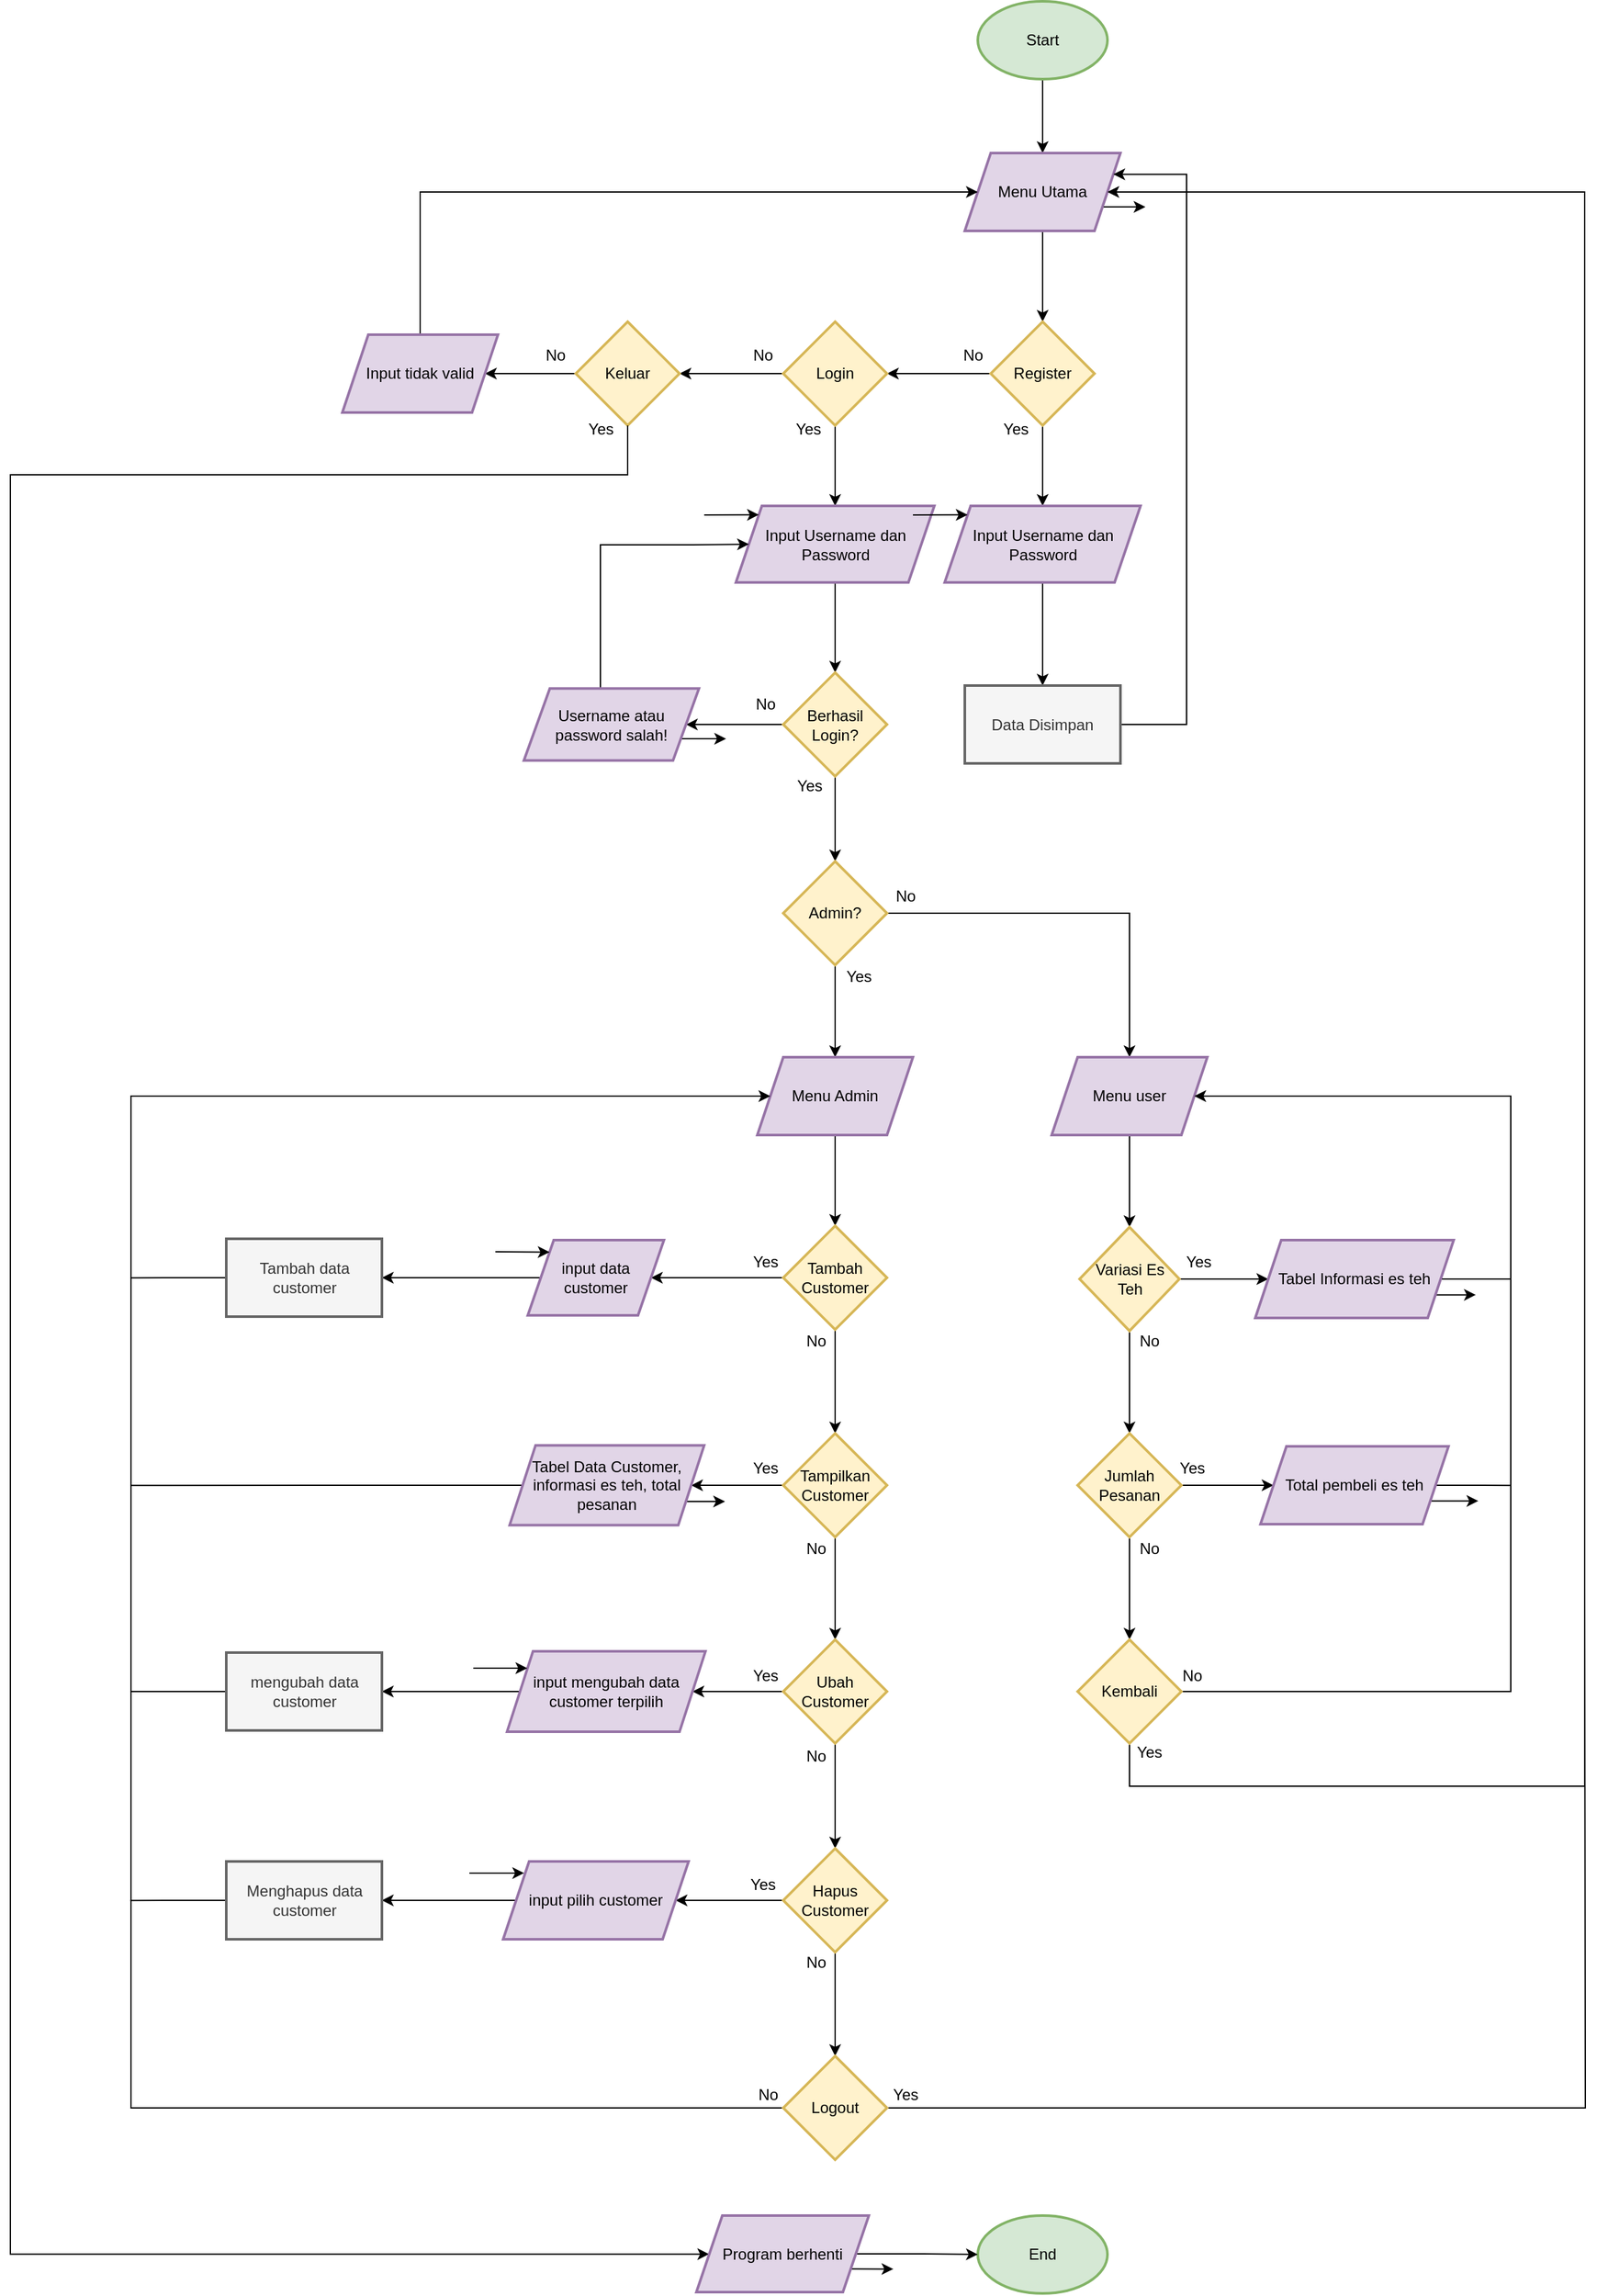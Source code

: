 <mxfile version="24.7.17">
  <diagram name="Page-1" id="psaYRLWhJM1OXI5JUv1E">
    <mxGraphModel dx="3156" dy="3138" grid="0" gridSize="10" guides="1" tooltips="1" connect="1" arrows="1" fold="1" page="0" pageScale="1" pageWidth="1100" pageHeight="850" math="0" shadow="0">
      <root>
        <mxCell id="0" />
        <mxCell id="1" parent="0" />
        <mxCell id="mkvjJBD6ZaT9gyc5c3pc-6" value="" style="edgeStyle=orthogonalEdgeStyle;rounded=0;orthogonalLoop=1;jettySize=auto;html=1;" parent="1" source="mkvjJBD6ZaT9gyc5c3pc-4" target="mkvjJBD6ZaT9gyc5c3pc-5" edge="1">
          <mxGeometry relative="1" as="geometry" />
        </mxCell>
        <mxCell id="mkvjJBD6ZaT9gyc5c3pc-4" value="Start" style="strokeWidth=2;html=1;shape=mxgraph.flowchart.start_1;whiteSpace=wrap;fillColor=#d5e8d4;strokeColor=#82b366;" parent="1" vertex="1">
          <mxGeometry x="-330" y="-1868" width="100" height="60" as="geometry" />
        </mxCell>
        <mxCell id="mkvjJBD6ZaT9gyc5c3pc-8" value="" style="edgeStyle=orthogonalEdgeStyle;rounded=0;orthogonalLoop=1;jettySize=auto;html=1;" parent="1" source="mkvjJBD6ZaT9gyc5c3pc-5" target="mkvjJBD6ZaT9gyc5c3pc-7" edge="1">
          <mxGeometry relative="1" as="geometry" />
        </mxCell>
        <mxCell id="mkvjJBD6ZaT9gyc5c3pc-106" style="edgeStyle=orthogonalEdgeStyle;rounded=0;orthogonalLoop=1;jettySize=auto;html=1;exitX=1;exitY=0.75;exitDx=0;exitDy=0;" parent="1" source="mkvjJBD6ZaT9gyc5c3pc-5" edge="1">
          <mxGeometry relative="1" as="geometry">
            <mxPoint x="-200.652" y="-1709.348" as="targetPoint" />
          </mxGeometry>
        </mxCell>
        <mxCell id="mkvjJBD6ZaT9gyc5c3pc-5" value="Menu Utama" style="shape=parallelogram;perimeter=parallelogramPerimeter;whiteSpace=wrap;html=1;fixedSize=1;strokeWidth=2;fillColor=#e1d5e7;strokeColor=#9673a6;" parent="1" vertex="1">
          <mxGeometry x="-340" y="-1751" width="120" height="60" as="geometry" />
        </mxCell>
        <mxCell id="mkvjJBD6ZaT9gyc5c3pc-10" value="" style="edgeStyle=orthogonalEdgeStyle;rounded=0;orthogonalLoop=1;jettySize=auto;html=1;" parent="1" source="mkvjJBD6ZaT9gyc5c3pc-7" target="mkvjJBD6ZaT9gyc5c3pc-9" edge="1">
          <mxGeometry relative="1" as="geometry" />
        </mxCell>
        <mxCell id="mkvjJBD6ZaT9gyc5c3pc-14" value="" style="edgeStyle=orthogonalEdgeStyle;rounded=0;orthogonalLoop=1;jettySize=auto;html=1;" parent="1" source="mkvjJBD6ZaT9gyc5c3pc-7" target="mkvjJBD6ZaT9gyc5c3pc-13" edge="1">
          <mxGeometry relative="1" as="geometry" />
        </mxCell>
        <mxCell id="mkvjJBD6ZaT9gyc5c3pc-7" value="Register" style="rhombus;whiteSpace=wrap;html=1;strokeWidth=2;fillColor=#fff2cc;strokeColor=#d6b656;" parent="1" vertex="1">
          <mxGeometry x="-320" y="-1621" width="80" height="80" as="geometry" />
        </mxCell>
        <mxCell id="mkvjJBD6ZaT9gyc5c3pc-12" value="" style="edgeStyle=orthogonalEdgeStyle;rounded=0;orthogonalLoop=1;jettySize=auto;html=1;" parent="1" source="mkvjJBD6ZaT9gyc5c3pc-9" target="mkvjJBD6ZaT9gyc5c3pc-11" edge="1">
          <mxGeometry relative="1" as="geometry" />
        </mxCell>
        <mxCell id="mkvjJBD6ZaT9gyc5c3pc-18" value="" style="edgeStyle=orthogonalEdgeStyle;rounded=0;orthogonalLoop=1;jettySize=auto;html=1;" parent="1" source="mkvjJBD6ZaT9gyc5c3pc-9" target="mkvjJBD6ZaT9gyc5c3pc-17" edge="1">
          <mxGeometry relative="1" as="geometry" />
        </mxCell>
        <mxCell id="mkvjJBD6ZaT9gyc5c3pc-9" value="Login" style="rhombus;whiteSpace=wrap;html=1;strokeWidth=2;fillColor=#fff2cc;strokeColor=#d6b656;" parent="1" vertex="1">
          <mxGeometry x="-480" y="-1621" width="80" height="80" as="geometry" />
        </mxCell>
        <mxCell id="mkvjJBD6ZaT9gyc5c3pc-88" value="" style="edgeStyle=orthogonalEdgeStyle;rounded=0;orthogonalLoop=1;jettySize=auto;html=1;" parent="1" source="mkvjJBD6ZaT9gyc5c3pc-11" target="mkvjJBD6ZaT9gyc5c3pc-87" edge="1">
          <mxGeometry relative="1" as="geometry" />
        </mxCell>
        <mxCell id="mkvjJBD6ZaT9gyc5c3pc-11" value="Keluar" style="rhombus;whiteSpace=wrap;html=1;strokeWidth=2;fillColor=#fff2cc;strokeColor=#d6b656;" parent="1" vertex="1">
          <mxGeometry x="-640" y="-1621" width="80" height="80" as="geometry" />
        </mxCell>
        <mxCell id="mkvjJBD6ZaT9gyc5c3pc-16" value="" style="edgeStyle=orthogonalEdgeStyle;rounded=0;orthogonalLoop=1;jettySize=auto;html=1;" parent="1" source="mkvjJBD6ZaT9gyc5c3pc-13" target="mkvjJBD6ZaT9gyc5c3pc-15" edge="1">
          <mxGeometry relative="1" as="geometry" />
        </mxCell>
        <mxCell id="mkvjJBD6ZaT9gyc5c3pc-13" value="Input Username dan Password" style="shape=parallelogram;perimeter=parallelogramPerimeter;whiteSpace=wrap;html=1;fixedSize=1;strokeWidth=2;fillColor=#e1d5e7;strokeColor=#9673a6;" parent="1" vertex="1">
          <mxGeometry x="-355.5" y="-1479" width="151" height="59" as="geometry" />
        </mxCell>
        <mxCell id="mkvjJBD6ZaT9gyc5c3pc-142" style="edgeStyle=orthogonalEdgeStyle;rounded=0;orthogonalLoop=1;jettySize=auto;html=1;exitX=1;exitY=0.5;exitDx=0;exitDy=0;entryX=1;entryY=0.25;entryDx=0;entryDy=0;" parent="1" source="mkvjJBD6ZaT9gyc5c3pc-15" target="mkvjJBD6ZaT9gyc5c3pc-5" edge="1">
          <mxGeometry relative="1" as="geometry">
            <Array as="points">
              <mxPoint x="-169" y="-1310" />
              <mxPoint x="-169" y="-1735" />
            </Array>
          </mxGeometry>
        </mxCell>
        <mxCell id="mkvjJBD6ZaT9gyc5c3pc-15" value="Data Disimpan" style="whiteSpace=wrap;html=1;strokeWidth=2;fillColor=#f5f5f5;fontColor=#333333;strokeColor=#666666;" parent="1" vertex="1">
          <mxGeometry x="-340" y="-1340.5" width="120" height="60" as="geometry" />
        </mxCell>
        <mxCell id="mkvjJBD6ZaT9gyc5c3pc-22" value="" style="edgeStyle=orthogonalEdgeStyle;rounded=0;orthogonalLoop=1;jettySize=auto;html=1;" parent="1" source="mkvjJBD6ZaT9gyc5c3pc-17" target="mkvjJBD6ZaT9gyc5c3pc-21" edge="1">
          <mxGeometry relative="1" as="geometry" />
        </mxCell>
        <mxCell id="mkvjJBD6ZaT9gyc5c3pc-17" value="Input Username dan Password" style="shape=parallelogram;perimeter=parallelogramPerimeter;whiteSpace=wrap;html=1;fixedSize=1;strokeWidth=2;fillColor=#e1d5e7;strokeColor=#9673a6;" parent="1" vertex="1">
          <mxGeometry x="-516.5" y="-1479" width="153" height="59" as="geometry" />
        </mxCell>
        <mxCell id="mkvjJBD6ZaT9gyc5c3pc-24" value="" style="edgeStyle=orthogonalEdgeStyle;rounded=0;orthogonalLoop=1;jettySize=auto;html=1;" parent="1" source="mkvjJBD6ZaT9gyc5c3pc-21" target="mkvjJBD6ZaT9gyc5c3pc-23" edge="1">
          <mxGeometry relative="1" as="geometry" />
        </mxCell>
        <mxCell id="mkvjJBD6ZaT9gyc5c3pc-26" value="" style="edgeStyle=orthogonalEdgeStyle;rounded=0;orthogonalLoop=1;jettySize=auto;html=1;" parent="1" source="mkvjJBD6ZaT9gyc5c3pc-21" target="mkvjJBD6ZaT9gyc5c3pc-25" edge="1">
          <mxGeometry relative="1" as="geometry" />
        </mxCell>
        <mxCell id="mkvjJBD6ZaT9gyc5c3pc-21" value="Berhasil Login?" style="rhombus;whiteSpace=wrap;html=1;strokeWidth=2;fillColor=#fff2cc;strokeColor=#d6b656;" parent="1" vertex="1">
          <mxGeometry x="-480" y="-1350.5" width="80" height="80" as="geometry" />
        </mxCell>
        <mxCell id="mkvjJBD6ZaT9gyc5c3pc-31" value="" style="edgeStyle=orthogonalEdgeStyle;rounded=0;orthogonalLoop=1;jettySize=auto;html=1;" parent="1" source="mkvjJBD6ZaT9gyc5c3pc-23" target="mkvjJBD6ZaT9gyc5c3pc-30" edge="1">
          <mxGeometry relative="1" as="geometry" />
        </mxCell>
        <mxCell id="mkvjJBD6ZaT9gyc5c3pc-33" value="" style="edgeStyle=orthogonalEdgeStyle;rounded=0;orthogonalLoop=1;jettySize=auto;html=1;" parent="1" source="mkvjJBD6ZaT9gyc5c3pc-23" target="mkvjJBD6ZaT9gyc5c3pc-32" edge="1">
          <mxGeometry relative="1" as="geometry" />
        </mxCell>
        <mxCell id="mkvjJBD6ZaT9gyc5c3pc-23" value="Admin?" style="rhombus;whiteSpace=wrap;html=1;strokeWidth=2;fillColor=#fff2cc;strokeColor=#d6b656;" parent="1" vertex="1">
          <mxGeometry x="-480" y="-1205" width="80" height="80" as="geometry" />
        </mxCell>
        <mxCell id="mkvjJBD6ZaT9gyc5c3pc-29" style="edgeStyle=orthogonalEdgeStyle;rounded=0;orthogonalLoop=1;jettySize=auto;html=1;exitX=0.5;exitY=0;exitDx=0;exitDy=0;entryX=0;entryY=0.5;entryDx=0;entryDy=0;" parent="1" target="mkvjJBD6ZaT9gyc5c3pc-17" edge="1">
          <mxGeometry relative="1" as="geometry">
            <mxPoint x="-551.5" y="-1453" as="targetPoint" />
            <mxPoint x="-621" y="-1338.25" as="sourcePoint" />
            <Array as="points">
              <mxPoint x="-621" y="-1449" />
              <mxPoint x="-550" y="-1449" />
            </Array>
          </mxGeometry>
        </mxCell>
        <mxCell id="mkvjJBD6ZaT9gyc5c3pc-107" style="edgeStyle=orthogonalEdgeStyle;rounded=0;orthogonalLoop=1;jettySize=auto;html=1;exitX=1;exitY=0.75;exitDx=0;exitDy=0;" parent="1" source="mkvjJBD6ZaT9gyc5c3pc-25" edge="1">
          <mxGeometry relative="1" as="geometry">
            <mxPoint x="-524.13" y="-1299.783" as="targetPoint" />
          </mxGeometry>
        </mxCell>
        <mxCell id="mkvjJBD6ZaT9gyc5c3pc-25" value="Username atau password salah!" style="shape=parallelogram;perimeter=parallelogramPerimeter;whiteSpace=wrap;html=1;fixedSize=1;strokeWidth=2;fillColor=#e1d5e7;strokeColor=#9673a6;" parent="1" vertex="1">
          <mxGeometry x="-680" y="-1338.25" width="135" height="55.5" as="geometry" />
        </mxCell>
        <mxCell id="mkvjJBD6ZaT9gyc5c3pc-35" value="" style="edgeStyle=orthogonalEdgeStyle;rounded=0;orthogonalLoop=1;jettySize=auto;html=1;" parent="1" source="mkvjJBD6ZaT9gyc5c3pc-30" target="mkvjJBD6ZaT9gyc5c3pc-34" edge="1">
          <mxGeometry relative="1" as="geometry" />
        </mxCell>
        <mxCell id="mkvjJBD6ZaT9gyc5c3pc-30" value="Menu Admin" style="shape=parallelogram;perimeter=parallelogramPerimeter;whiteSpace=wrap;html=1;fixedSize=1;strokeWidth=2;fillColor=#e1d5e7;strokeColor=#9673a6;" parent="1" vertex="1">
          <mxGeometry x="-500" y="-1054" width="120" height="60" as="geometry" />
        </mxCell>
        <mxCell id="mkvjJBD6ZaT9gyc5c3pc-73" value="" style="edgeStyle=orthogonalEdgeStyle;rounded=0;orthogonalLoop=1;jettySize=auto;html=1;" parent="1" source="mkvjJBD6ZaT9gyc5c3pc-32" target="mkvjJBD6ZaT9gyc5c3pc-72" edge="1">
          <mxGeometry relative="1" as="geometry" />
        </mxCell>
        <mxCell id="mkvjJBD6ZaT9gyc5c3pc-32" value="Menu user" style="shape=parallelogram;perimeter=parallelogramPerimeter;whiteSpace=wrap;html=1;fixedSize=1;strokeWidth=2;fillColor=#e1d5e7;strokeColor=#9673a6;" parent="1" vertex="1">
          <mxGeometry x="-273" y="-1054" width="120" height="60" as="geometry" />
        </mxCell>
        <mxCell id="mkvjJBD6ZaT9gyc5c3pc-37" value="" style="edgeStyle=orthogonalEdgeStyle;rounded=0;orthogonalLoop=1;jettySize=auto;html=1;" parent="1" source="mkvjJBD6ZaT9gyc5c3pc-34" target="mkvjJBD6ZaT9gyc5c3pc-36" edge="1">
          <mxGeometry relative="1" as="geometry" />
        </mxCell>
        <mxCell id="mkvjJBD6ZaT9gyc5c3pc-45" value="" style="edgeStyle=orthogonalEdgeStyle;rounded=0;orthogonalLoop=1;jettySize=auto;html=1;" parent="1" source="mkvjJBD6ZaT9gyc5c3pc-34" target="mkvjJBD6ZaT9gyc5c3pc-44" edge="1">
          <mxGeometry relative="1" as="geometry" />
        </mxCell>
        <mxCell id="mkvjJBD6ZaT9gyc5c3pc-34" value="Tambah Customer" style="rhombus;whiteSpace=wrap;html=1;strokeWidth=2;fillColor=#fff2cc;strokeColor=#d6b656;" parent="1" vertex="1">
          <mxGeometry x="-480" y="-924" width="80" height="80" as="geometry" />
        </mxCell>
        <mxCell id="mkvjJBD6ZaT9gyc5c3pc-39" value="" style="edgeStyle=orthogonalEdgeStyle;rounded=0;orthogonalLoop=1;jettySize=auto;html=1;" parent="1" source="mkvjJBD6ZaT9gyc5c3pc-36" target="mkvjJBD6ZaT9gyc5c3pc-38" edge="1">
          <mxGeometry relative="1" as="geometry" />
        </mxCell>
        <mxCell id="mkvjJBD6ZaT9gyc5c3pc-49" value="" style="edgeStyle=orthogonalEdgeStyle;rounded=0;orthogonalLoop=1;jettySize=auto;html=1;" parent="1" source="mkvjJBD6ZaT9gyc5c3pc-36" target="mkvjJBD6ZaT9gyc5c3pc-48" edge="1">
          <mxGeometry relative="1" as="geometry" />
        </mxCell>
        <mxCell id="mkvjJBD6ZaT9gyc5c3pc-36" value="Tampilkan Customer" style="rhombus;whiteSpace=wrap;html=1;strokeWidth=2;fillColor=#fff2cc;strokeColor=#d6b656;" parent="1" vertex="1">
          <mxGeometry x="-480" y="-764" width="80" height="80" as="geometry" />
        </mxCell>
        <mxCell id="mkvjJBD6ZaT9gyc5c3pc-41" value="" style="edgeStyle=orthogonalEdgeStyle;rounded=0;orthogonalLoop=1;jettySize=auto;html=1;" parent="1" source="mkvjJBD6ZaT9gyc5c3pc-38" target="mkvjJBD6ZaT9gyc5c3pc-40" edge="1">
          <mxGeometry relative="1" as="geometry" />
        </mxCell>
        <mxCell id="mkvjJBD6ZaT9gyc5c3pc-59" value="" style="edgeStyle=orthogonalEdgeStyle;rounded=0;orthogonalLoop=1;jettySize=auto;html=1;" parent="1" source="mkvjJBD6ZaT9gyc5c3pc-38" target="mkvjJBD6ZaT9gyc5c3pc-58" edge="1">
          <mxGeometry relative="1" as="geometry" />
        </mxCell>
        <mxCell id="mkvjJBD6ZaT9gyc5c3pc-38" value="Ubah Customer" style="rhombus;whiteSpace=wrap;html=1;strokeWidth=2;fillColor=#fff2cc;strokeColor=#d6b656;" parent="1" vertex="1">
          <mxGeometry x="-480" y="-605" width="80" height="80" as="geometry" />
        </mxCell>
        <mxCell id="mkvjJBD6ZaT9gyc5c3pc-43" value="" style="edgeStyle=orthogonalEdgeStyle;rounded=0;orthogonalLoop=1;jettySize=auto;html=1;" parent="1" source="mkvjJBD6ZaT9gyc5c3pc-40" target="mkvjJBD6ZaT9gyc5c3pc-42" edge="1">
          <mxGeometry relative="1" as="geometry" />
        </mxCell>
        <mxCell id="mkvjJBD6ZaT9gyc5c3pc-63" value="" style="edgeStyle=orthogonalEdgeStyle;rounded=0;orthogonalLoop=1;jettySize=auto;html=1;" parent="1" source="mkvjJBD6ZaT9gyc5c3pc-40" target="mkvjJBD6ZaT9gyc5c3pc-62" edge="1">
          <mxGeometry relative="1" as="geometry" />
        </mxCell>
        <mxCell id="mkvjJBD6ZaT9gyc5c3pc-40" value="Hapus Customer" style="rhombus;whiteSpace=wrap;html=1;strokeWidth=2;fillColor=#fff2cc;strokeColor=#d6b656;" parent="1" vertex="1">
          <mxGeometry x="-480" y="-444" width="80" height="80" as="geometry" />
        </mxCell>
        <mxCell id="mkvjJBD6ZaT9gyc5c3pc-66" style="edgeStyle=orthogonalEdgeStyle;rounded=0;orthogonalLoop=1;jettySize=auto;html=1;exitX=0;exitY=0.5;exitDx=0;exitDy=0;" parent="1" source="mkvjJBD6ZaT9gyc5c3pc-42" target="mkvjJBD6ZaT9gyc5c3pc-30" edge="1">
          <mxGeometry relative="1" as="geometry">
            <mxPoint x="-982.714" y="-1016.714" as="targetPoint" />
            <Array as="points">
              <mxPoint x="-983" y="-244" />
              <mxPoint x="-983" y="-1024" />
            </Array>
          </mxGeometry>
        </mxCell>
        <mxCell id="mkvjJBD6ZaT9gyc5c3pc-86" style="edgeStyle=orthogonalEdgeStyle;rounded=0;orthogonalLoop=1;jettySize=auto;html=1;exitX=1;exitY=0.5;exitDx=0;exitDy=0;endArrow=none;endFill=0;" parent="1" source="mkvjJBD6ZaT9gyc5c3pc-42" edge="1">
          <mxGeometry relative="1" as="geometry">
            <mxPoint x="138" y="-646" as="targetPoint" />
          </mxGeometry>
        </mxCell>
        <mxCell id="mkvjJBD6ZaT9gyc5c3pc-42" value="Logout" style="rhombus;whiteSpace=wrap;html=1;strokeWidth=2;fillColor=#fff2cc;strokeColor=#d6b656;" parent="1" vertex="1">
          <mxGeometry x="-480" y="-284" width="80" height="80" as="geometry" />
        </mxCell>
        <mxCell id="mkvjJBD6ZaT9gyc5c3pc-47" value="" style="edgeStyle=orthogonalEdgeStyle;rounded=0;orthogonalLoop=1;jettySize=auto;html=1;" parent="1" source="mkvjJBD6ZaT9gyc5c3pc-44" target="mkvjJBD6ZaT9gyc5c3pc-46" edge="1">
          <mxGeometry relative="1" as="geometry" />
        </mxCell>
        <mxCell id="mkvjJBD6ZaT9gyc5c3pc-44" value="input data customer" style="shape=parallelogram;perimeter=parallelogramPerimeter;whiteSpace=wrap;html=1;fixedSize=1;strokeWidth=2;fillColor=#e1d5e7;strokeColor=#9673a6;" parent="1" vertex="1">
          <mxGeometry x="-677" y="-913" width="105" height="58" as="geometry" />
        </mxCell>
        <mxCell id="mkvjJBD6ZaT9gyc5c3pc-67" style="edgeStyle=orthogonalEdgeStyle;rounded=0;orthogonalLoop=1;jettySize=auto;html=1;exitX=0;exitY=0.5;exitDx=0;exitDy=0;endArrow=none;endFill=0;" parent="1" source="mkvjJBD6ZaT9gyc5c3pc-46" edge="1">
          <mxGeometry relative="1" as="geometry">
            <mxPoint x="-983" y="-883.857" as="targetPoint" />
          </mxGeometry>
        </mxCell>
        <mxCell id="mkvjJBD6ZaT9gyc5c3pc-46" value="Tambah data customer" style="whiteSpace=wrap;html=1;strokeWidth=2;fillColor=#f5f5f5;fontColor=#333333;strokeColor=#666666;" parent="1" vertex="1">
          <mxGeometry x="-909.5" y="-914" width="120" height="60" as="geometry" />
        </mxCell>
        <mxCell id="mkvjJBD6ZaT9gyc5c3pc-57" style="edgeStyle=orthogonalEdgeStyle;rounded=0;orthogonalLoop=1;jettySize=auto;html=1;exitX=1;exitY=0.75;exitDx=0;exitDy=0;" parent="1" source="mkvjJBD6ZaT9gyc5c3pc-48" edge="1">
          <mxGeometry relative="1" as="geometry">
            <mxPoint x="-524.931" y="-711.621" as="targetPoint" />
          </mxGeometry>
        </mxCell>
        <mxCell id="mkvjJBD6ZaT9gyc5c3pc-68" style="edgeStyle=orthogonalEdgeStyle;rounded=0;orthogonalLoop=1;jettySize=auto;html=1;exitX=0;exitY=0.5;exitDx=0;exitDy=0;endArrow=none;endFill=0;" parent="1" source="mkvjJBD6ZaT9gyc5c3pc-48" edge="1">
          <mxGeometry relative="1" as="geometry">
            <mxPoint x="-983" y="-723.857" as="targetPoint" />
          </mxGeometry>
        </mxCell>
        <mxCell id="mkvjJBD6ZaT9gyc5c3pc-48" value="Tabel Data Customer, informasi es teh, total pesanan" style="shape=parallelogram;perimeter=parallelogramPerimeter;whiteSpace=wrap;html=1;fixedSize=1;strokeWidth=2;fillColor=#e1d5e7;strokeColor=#9673a6;" parent="1" vertex="1">
          <mxGeometry x="-691" y="-754.75" width="150" height="61.5" as="geometry" />
        </mxCell>
        <mxCell id="mkvjJBD6ZaT9gyc5c3pc-61" value="" style="edgeStyle=orthogonalEdgeStyle;rounded=0;orthogonalLoop=1;jettySize=auto;html=1;" parent="1" source="mkvjJBD6ZaT9gyc5c3pc-58" target="mkvjJBD6ZaT9gyc5c3pc-60" edge="1">
          <mxGeometry relative="1" as="geometry" />
        </mxCell>
        <mxCell id="mkvjJBD6ZaT9gyc5c3pc-58" value="input mengubah data customer terpilih" style="shape=parallelogram;perimeter=parallelogramPerimeter;whiteSpace=wrap;html=1;fixedSize=1;strokeWidth=2;fillColor=#e1d5e7;strokeColor=#9673a6;" parent="1" vertex="1">
          <mxGeometry x="-693" y="-596" width="153" height="62" as="geometry" />
        </mxCell>
        <mxCell id="mkvjJBD6ZaT9gyc5c3pc-69" style="edgeStyle=orthogonalEdgeStyle;rounded=0;orthogonalLoop=1;jettySize=auto;html=1;exitX=0;exitY=0.5;exitDx=0;exitDy=0;endArrow=none;endFill=0;" parent="1" source="mkvjJBD6ZaT9gyc5c3pc-60" edge="1">
          <mxGeometry relative="1" as="geometry">
            <mxPoint x="-983" y="-565" as="targetPoint" />
          </mxGeometry>
        </mxCell>
        <mxCell id="mkvjJBD6ZaT9gyc5c3pc-60" value="mengubah data customer" style="whiteSpace=wrap;html=1;strokeWidth=2;fillColor=#f5f5f5;fontColor=#333333;strokeColor=#666666;" parent="1" vertex="1">
          <mxGeometry x="-909.5" y="-595" width="120" height="60" as="geometry" />
        </mxCell>
        <mxCell id="mkvjJBD6ZaT9gyc5c3pc-65" value="" style="edgeStyle=orthogonalEdgeStyle;rounded=0;orthogonalLoop=1;jettySize=auto;html=1;" parent="1" source="mkvjJBD6ZaT9gyc5c3pc-62" target="mkvjJBD6ZaT9gyc5c3pc-64" edge="1">
          <mxGeometry relative="1" as="geometry" />
        </mxCell>
        <mxCell id="mkvjJBD6ZaT9gyc5c3pc-62" value="input pilih customer" style="shape=parallelogram;perimeter=parallelogramPerimeter;whiteSpace=wrap;html=1;fixedSize=1;strokeWidth=2;fillColor=#e1d5e7;strokeColor=#9673a6;" parent="1" vertex="1">
          <mxGeometry x="-696" y="-434" width="143" height="60" as="geometry" />
        </mxCell>
        <mxCell id="mkvjJBD6ZaT9gyc5c3pc-70" style="edgeStyle=orthogonalEdgeStyle;rounded=0;orthogonalLoop=1;jettySize=auto;html=1;exitX=0;exitY=0.5;exitDx=0;exitDy=0;endArrow=none;endFill=0;" parent="1" source="mkvjJBD6ZaT9gyc5c3pc-64" edge="1">
          <mxGeometry relative="1" as="geometry">
            <mxPoint x="-983.571" y="-403.857" as="targetPoint" />
          </mxGeometry>
        </mxCell>
        <mxCell id="mkvjJBD6ZaT9gyc5c3pc-64" value="Menghapus data customer" style="whiteSpace=wrap;html=1;strokeWidth=2;fillColor=#f5f5f5;fontColor=#333333;strokeColor=#666666;" parent="1" vertex="1">
          <mxGeometry x="-909.5" y="-434" width="120" height="60" as="geometry" />
        </mxCell>
        <mxCell id="mkvjJBD6ZaT9gyc5c3pc-75" value="" style="edgeStyle=orthogonalEdgeStyle;rounded=0;orthogonalLoop=1;jettySize=auto;html=1;" parent="1" source="mkvjJBD6ZaT9gyc5c3pc-72" target="mkvjJBD6ZaT9gyc5c3pc-74" edge="1">
          <mxGeometry relative="1" as="geometry" />
        </mxCell>
        <mxCell id="mkvjJBD6ZaT9gyc5c3pc-83" value="" style="edgeStyle=orthogonalEdgeStyle;rounded=0;orthogonalLoop=1;jettySize=auto;html=1;" parent="1" source="mkvjJBD6ZaT9gyc5c3pc-72" target="mkvjJBD6ZaT9gyc5c3pc-82" edge="1">
          <mxGeometry relative="1" as="geometry" />
        </mxCell>
        <mxCell id="mkvjJBD6ZaT9gyc5c3pc-72" value="Variasi Es Teh" style="rhombus;whiteSpace=wrap;html=1;strokeWidth=2;fillColor=#fff2cc;strokeColor=#d6b656;" parent="1" vertex="1">
          <mxGeometry x="-251.5" y="-923" width="77" height="80" as="geometry" />
        </mxCell>
        <mxCell id="mkvjJBD6ZaT9gyc5c3pc-77" value="" style="edgeStyle=orthogonalEdgeStyle;rounded=0;orthogonalLoop=1;jettySize=auto;html=1;" parent="1" source="mkvjJBD6ZaT9gyc5c3pc-74" target="mkvjJBD6ZaT9gyc5c3pc-76" edge="1">
          <mxGeometry relative="1" as="geometry" />
        </mxCell>
        <mxCell id="mkvjJBD6ZaT9gyc5c3pc-81" value="" style="edgeStyle=orthogonalEdgeStyle;rounded=0;orthogonalLoop=1;jettySize=auto;html=1;" parent="1" source="mkvjJBD6ZaT9gyc5c3pc-74" target="mkvjJBD6ZaT9gyc5c3pc-80" edge="1">
          <mxGeometry relative="1" as="geometry" />
        </mxCell>
        <mxCell id="mkvjJBD6ZaT9gyc5c3pc-74" value="Jumlah Pesanan" style="rhombus;whiteSpace=wrap;html=1;strokeWidth=2;fillColor=#fff2cc;strokeColor=#d6b656;" parent="1" vertex="1">
          <mxGeometry x="-253" y="-764" width="80" height="80" as="geometry" />
        </mxCell>
        <mxCell id="mkvjJBD6ZaT9gyc5c3pc-84" style="edgeStyle=orthogonalEdgeStyle;rounded=0;orthogonalLoop=1;jettySize=auto;html=1;exitX=1;exitY=0.5;exitDx=0;exitDy=0;entryX=1;entryY=0.5;entryDx=0;entryDy=0;" parent="1" source="mkvjJBD6ZaT9gyc5c3pc-76" target="mkvjJBD6ZaT9gyc5c3pc-32" edge="1">
          <mxGeometry relative="1" as="geometry">
            <mxPoint x="97" y="-1037" as="targetPoint" />
            <Array as="points">
              <mxPoint x="81" y="-565" />
              <mxPoint x="81" y="-1024" />
            </Array>
          </mxGeometry>
        </mxCell>
        <mxCell id="mkvjJBD6ZaT9gyc5c3pc-85" style="edgeStyle=orthogonalEdgeStyle;rounded=0;orthogonalLoop=1;jettySize=auto;html=1;exitX=0.5;exitY=1;exitDx=0;exitDy=0;entryX=1;entryY=0.5;entryDx=0;entryDy=0;" parent="1" source="mkvjJBD6ZaT9gyc5c3pc-76" target="mkvjJBD6ZaT9gyc5c3pc-5" edge="1">
          <mxGeometry relative="1" as="geometry">
            <Array as="points">
              <mxPoint x="-213" y="-492" />
              <mxPoint x="138" y="-492" />
              <mxPoint x="138" y="-1721" />
            </Array>
          </mxGeometry>
        </mxCell>
        <mxCell id="mkvjJBD6ZaT9gyc5c3pc-76" value="Kembali" style="rhombus;whiteSpace=wrap;html=1;strokeWidth=2;fillColor=#fff2cc;strokeColor=#d6b656;" parent="1" vertex="1">
          <mxGeometry x="-253" y="-605" width="80" height="80" as="geometry" />
        </mxCell>
        <mxCell id="mkvjJBD6ZaT9gyc5c3pc-109" style="edgeStyle=orthogonalEdgeStyle;rounded=0;orthogonalLoop=1;jettySize=auto;html=1;exitX=1;exitY=0.75;exitDx=0;exitDy=0;" parent="1" source="mkvjJBD6ZaT9gyc5c3pc-80" edge="1">
          <mxGeometry relative="1" as="geometry">
            <mxPoint x="56" y="-712" as="targetPoint" />
          </mxGeometry>
        </mxCell>
        <mxCell id="mkvjJBD6ZaT9gyc5c3pc-143" style="edgeStyle=orthogonalEdgeStyle;rounded=0;orthogonalLoop=1;jettySize=auto;html=1;exitX=1;exitY=0.5;exitDx=0;exitDy=0;endArrow=none;endFill=0;" parent="1" source="mkvjJBD6ZaT9gyc5c3pc-80" edge="1">
          <mxGeometry relative="1" as="geometry">
            <mxPoint x="80.92" y="-723.92" as="targetPoint" />
          </mxGeometry>
        </mxCell>
        <mxCell id="mkvjJBD6ZaT9gyc5c3pc-80" value="Total pembeli es teh" style="shape=parallelogram;perimeter=parallelogramPerimeter;whiteSpace=wrap;html=1;fixedSize=1;strokeWidth=2;fillColor=#e1d5e7;strokeColor=#9673a6;" parent="1" vertex="1">
          <mxGeometry x="-112" y="-754" width="145" height="60" as="geometry" />
        </mxCell>
        <mxCell id="mkvjJBD6ZaT9gyc5c3pc-108" style="edgeStyle=orthogonalEdgeStyle;rounded=0;orthogonalLoop=1;jettySize=auto;html=1;exitX=1;exitY=0.75;exitDx=0;exitDy=0;" parent="1" source="mkvjJBD6ZaT9gyc5c3pc-82" edge="1">
          <mxGeometry relative="1" as="geometry">
            <mxPoint x="54" y="-870.25" as="targetPoint" />
          </mxGeometry>
        </mxCell>
        <mxCell id="mkvjJBD6ZaT9gyc5c3pc-144" style="edgeStyle=orthogonalEdgeStyle;rounded=0;orthogonalLoop=1;jettySize=auto;html=1;exitX=1;exitY=0.5;exitDx=0;exitDy=0;endArrow=none;endFill=0;" parent="1" source="mkvjJBD6ZaT9gyc5c3pc-82" edge="1">
          <mxGeometry relative="1" as="geometry">
            <mxPoint x="81.4" y="-882.96" as="targetPoint" />
          </mxGeometry>
        </mxCell>
        <mxCell id="mkvjJBD6ZaT9gyc5c3pc-82" value="Tabel Informasi es teh" style="shape=parallelogram;perimeter=parallelogramPerimeter;whiteSpace=wrap;html=1;fixedSize=1;strokeWidth=2;fillColor=#e1d5e7;strokeColor=#9673a6;" parent="1" vertex="1">
          <mxGeometry x="-116" y="-913" width="153" height="60" as="geometry" />
        </mxCell>
        <mxCell id="mkvjJBD6ZaT9gyc5c3pc-89" style="edgeStyle=orthogonalEdgeStyle;rounded=0;orthogonalLoop=1;jettySize=auto;html=1;exitX=0.5;exitY=0;exitDx=0;exitDy=0;entryX=0;entryY=0.5;entryDx=0;entryDy=0;" parent="1" source="mkvjJBD6ZaT9gyc5c3pc-87" target="mkvjJBD6ZaT9gyc5c3pc-5" edge="1">
          <mxGeometry relative="1" as="geometry">
            <Array as="points">
              <mxPoint x="-760" y="-1721" />
            </Array>
          </mxGeometry>
        </mxCell>
        <mxCell id="mkvjJBD6ZaT9gyc5c3pc-87" value="Input tidak valid" style="shape=parallelogram;perimeter=parallelogramPerimeter;whiteSpace=wrap;html=1;fixedSize=1;strokeWidth=2;fillColor=#e1d5e7;strokeColor=#9673a6;" parent="1" vertex="1">
          <mxGeometry x="-820" y="-1611" width="120" height="60" as="geometry" />
        </mxCell>
        <mxCell id="mkvjJBD6ZaT9gyc5c3pc-92" value="End" style="strokeWidth=2;html=1;shape=mxgraph.flowchart.start_1;whiteSpace=wrap;fillColor=#d5e8d4;strokeColor=#82b366;" parent="1" vertex="1">
          <mxGeometry x="-330" y="-161" width="100" height="60" as="geometry" />
        </mxCell>
        <mxCell id="mkvjJBD6ZaT9gyc5c3pc-96" value="" style="edgeStyle=orthogonalEdgeStyle;rounded=0;orthogonalLoop=1;jettySize=auto;html=1;exitX=0.5;exitY=1;exitDx=0;exitDy=0;entryX=0.074;entryY=0.504;entryDx=0;entryDy=0;entryPerimeter=0;" parent="1" source="mkvjJBD6ZaT9gyc5c3pc-11" target="mkvjJBD6ZaT9gyc5c3pc-97" edge="1">
          <mxGeometry relative="1" as="geometry">
            <mxPoint x="-330" y="-127" as="targetPoint" />
            <mxPoint x="-600" y="-1541" as="sourcePoint" />
            <Array as="points">
              <mxPoint x="-600" y="-1503" />
              <mxPoint x="-1076" y="-1503" />
              <mxPoint x="-1076" y="-131" />
            </Array>
          </mxGeometry>
        </mxCell>
        <mxCell id="mkvjJBD6ZaT9gyc5c3pc-99" style="edgeStyle=orthogonalEdgeStyle;rounded=0;orthogonalLoop=1;jettySize=auto;html=1;exitX=1;exitY=0.5;exitDx=0;exitDy=0;" parent="1" source="mkvjJBD6ZaT9gyc5c3pc-97" target="mkvjJBD6ZaT9gyc5c3pc-92" edge="1">
          <mxGeometry relative="1" as="geometry" />
        </mxCell>
        <mxCell id="mkvjJBD6ZaT9gyc5c3pc-110" style="edgeStyle=orthogonalEdgeStyle;rounded=0;orthogonalLoop=1;jettySize=auto;html=1;exitX=1;exitY=0.75;exitDx=0;exitDy=0;" parent="1" source="mkvjJBD6ZaT9gyc5c3pc-97" edge="1">
          <mxGeometry relative="1" as="geometry">
            <mxPoint x="-395.097" y="-119.677" as="targetPoint" />
          </mxGeometry>
        </mxCell>
        <mxCell id="mkvjJBD6ZaT9gyc5c3pc-97" value="Program berhenti" style="shape=parallelogram;perimeter=parallelogramPerimeter;whiteSpace=wrap;html=1;fixedSize=1;strokeWidth=2;fillColor=#e1d5e7;strokeColor=#9673a6;" parent="1" vertex="1">
          <mxGeometry x="-547" y="-161" width="133" height="59" as="geometry" />
        </mxCell>
        <mxCell id="mkvjJBD6ZaT9gyc5c3pc-100" value="Yes" style="text;html=1;align=center;verticalAlign=middle;resizable=0;points=[];autosize=1;strokeColor=none;fillColor=none;" parent="1" vertex="1">
          <mxGeometry x="-320" y="-1551" width="38" height="26" as="geometry" />
        </mxCell>
        <mxCell id="mkvjJBD6ZaT9gyc5c3pc-101" value="No" style="text;html=1;align=center;verticalAlign=middle;resizable=0;points=[];autosize=1;strokeColor=none;fillColor=none;" parent="1" vertex="1">
          <mxGeometry x="-351" y="-1608" width="33" height="26" as="geometry" />
        </mxCell>
        <mxCell id="mkvjJBD6ZaT9gyc5c3pc-102" value="Yes" style="text;html=1;align=center;verticalAlign=middle;resizable=0;points=[];autosize=1;strokeColor=none;fillColor=none;" parent="1" vertex="1">
          <mxGeometry x="-480" y="-1551" width="38" height="26" as="geometry" />
        </mxCell>
        <mxCell id="mkvjJBD6ZaT9gyc5c3pc-103" value="No" style="text;html=1;align=center;verticalAlign=middle;resizable=0;points=[];autosize=1;strokeColor=none;fillColor=none;" parent="1" vertex="1">
          <mxGeometry x="-513" y="-1608" width="33" height="26" as="geometry" />
        </mxCell>
        <mxCell id="mkvjJBD6ZaT9gyc5c3pc-104" value="No" style="text;html=1;align=center;verticalAlign=middle;resizable=0;points=[];autosize=1;strokeColor=none;fillColor=none;" parent="1" vertex="1">
          <mxGeometry x="-673" y="-1608" width="33" height="26" as="geometry" />
        </mxCell>
        <mxCell id="mkvjJBD6ZaT9gyc5c3pc-105" value="Yes" style="text;html=1;align=center;verticalAlign=middle;resizable=0;points=[];autosize=1;strokeColor=none;fillColor=none;" parent="1" vertex="1">
          <mxGeometry x="-640" y="-1551" width="38" height="26" as="geometry" />
        </mxCell>
        <mxCell id="mkvjJBD6ZaT9gyc5c3pc-111" value="Yes" style="text;html=1;align=center;verticalAlign=middle;resizable=0;points=[];autosize=1;strokeColor=none;fillColor=none;" parent="1" vertex="1">
          <mxGeometry x="-479" y="-1276" width="38" height="26" as="geometry" />
        </mxCell>
        <mxCell id="mkvjJBD6ZaT9gyc5c3pc-112" value="No" style="text;html=1;align=center;verticalAlign=middle;resizable=0;points=[];autosize=1;strokeColor=none;fillColor=none;" parent="1" vertex="1">
          <mxGeometry x="-511" y="-1339" width="33" height="26" as="geometry" />
        </mxCell>
        <mxCell id="mkvjJBD6ZaT9gyc5c3pc-113" value="Yes" style="text;html=1;align=center;verticalAlign=middle;resizable=0;points=[];autosize=1;strokeColor=none;fillColor=none;" parent="1" vertex="1">
          <mxGeometry x="-441" y="-1129" width="38" height="26" as="geometry" />
        </mxCell>
        <mxCell id="mkvjJBD6ZaT9gyc5c3pc-116" value="No" style="text;html=1;align=center;verticalAlign=middle;resizable=0;points=[];autosize=1;strokeColor=none;fillColor=none;" parent="1" vertex="1">
          <mxGeometry x="-403" y="-1191" width="33" height="26" as="geometry" />
        </mxCell>
        <mxCell id="mkvjJBD6ZaT9gyc5c3pc-117" value="Yes" style="text;html=1;align=center;verticalAlign=middle;resizable=0;points=[];autosize=1;strokeColor=none;fillColor=none;" parent="1" vertex="1">
          <mxGeometry x="-513.5" y="-909" width="38" height="26" as="geometry" />
        </mxCell>
        <mxCell id="mkvjJBD6ZaT9gyc5c3pc-118" value="No" style="text;html=1;align=center;verticalAlign=middle;resizable=0;points=[];autosize=1;strokeColor=none;fillColor=none;" parent="1" vertex="1">
          <mxGeometry x="-472" y="-848" width="33" height="26" as="geometry" />
        </mxCell>
        <mxCell id="mkvjJBD6ZaT9gyc5c3pc-119" value="Yes" style="text;html=1;align=center;verticalAlign=middle;resizable=0;points=[];autosize=1;strokeColor=none;fillColor=none;" parent="1" vertex="1">
          <mxGeometry x="-513.5" y="-750" width="38" height="26" as="geometry" />
        </mxCell>
        <mxCell id="mkvjJBD6ZaT9gyc5c3pc-120" value="No" style="text;html=1;align=center;verticalAlign=middle;resizable=0;points=[];autosize=1;strokeColor=none;fillColor=none;" parent="1" vertex="1">
          <mxGeometry x="-472" y="-688" width="33" height="26" as="geometry" />
        </mxCell>
        <mxCell id="mkvjJBD6ZaT9gyc5c3pc-121" value="No" style="text;html=1;align=center;verticalAlign=middle;resizable=0;points=[];autosize=1;strokeColor=none;fillColor=none;" parent="1" vertex="1">
          <mxGeometry x="-472" y="-528" width="33" height="26" as="geometry" />
        </mxCell>
        <mxCell id="mkvjJBD6ZaT9gyc5c3pc-123" value="No" style="text;html=1;align=center;verticalAlign=middle;resizable=0;points=[];autosize=1;strokeColor=none;fillColor=none;" parent="1" vertex="1">
          <mxGeometry x="-472" y="-369" width="33" height="26" as="geometry" />
        </mxCell>
        <mxCell id="mkvjJBD6ZaT9gyc5c3pc-124" value="No" style="text;html=1;align=center;verticalAlign=middle;resizable=0;points=[];autosize=1;strokeColor=none;fillColor=none;" parent="1" vertex="1">
          <mxGeometry x="-508.5" y="-267" width="33" height="26" as="geometry" />
        </mxCell>
        <mxCell id="mkvjJBD6ZaT9gyc5c3pc-125" value="Yes" style="text;html=1;align=center;verticalAlign=middle;resizable=0;points=[];autosize=1;strokeColor=none;fillColor=none;" parent="1" vertex="1">
          <mxGeometry x="-513" y="-590" width="38" height="26" as="geometry" />
        </mxCell>
        <mxCell id="mkvjJBD6ZaT9gyc5c3pc-126" value="Yes" style="text;html=1;align=center;verticalAlign=middle;resizable=0;points=[];autosize=1;strokeColor=none;fillColor=none;" parent="1" vertex="1">
          <mxGeometry x="-515.5" y="-429" width="38" height="26" as="geometry" />
        </mxCell>
        <mxCell id="mkvjJBD6ZaT9gyc5c3pc-127" value="Yes" style="text;html=1;align=center;verticalAlign=middle;resizable=0;points=[];autosize=1;strokeColor=none;fillColor=none;" parent="1" vertex="1">
          <mxGeometry x="-405.5" y="-267" width="38" height="26" as="geometry" />
        </mxCell>
        <mxCell id="mkvjJBD6ZaT9gyc5c3pc-128" value="Yes" style="text;html=1;align=center;verticalAlign=middle;resizable=0;points=[];autosize=1;strokeColor=none;fillColor=none;" parent="1" vertex="1">
          <mxGeometry x="-179" y="-909" width="38" height="26" as="geometry" />
        </mxCell>
        <mxCell id="mkvjJBD6ZaT9gyc5c3pc-129" value="No" style="text;html=1;align=center;verticalAlign=middle;resizable=0;points=[];autosize=1;strokeColor=none;fillColor=none;" parent="1" vertex="1">
          <mxGeometry x="-215" y="-848" width="33" height="26" as="geometry" />
        </mxCell>
        <mxCell id="mkvjJBD6ZaT9gyc5c3pc-130" value="No" style="text;html=1;align=center;verticalAlign=middle;resizable=0;points=[];autosize=1;strokeColor=none;fillColor=none;" parent="1" vertex="1">
          <mxGeometry x="-215" y="-688" width="33" height="26" as="geometry" />
        </mxCell>
        <mxCell id="mkvjJBD6ZaT9gyc5c3pc-131" value="No" style="text;html=1;align=center;verticalAlign=middle;resizable=0;points=[];autosize=1;strokeColor=none;fillColor=none;" parent="1" vertex="1">
          <mxGeometry x="-182" y="-590" width="33" height="26" as="geometry" />
        </mxCell>
        <mxCell id="mkvjJBD6ZaT9gyc5c3pc-132" value="Yes" style="text;html=1;align=center;verticalAlign=middle;resizable=0;points=[];autosize=1;strokeColor=none;fillColor=none;" parent="1" vertex="1">
          <mxGeometry x="-184" y="-750" width="38" height="26" as="geometry" />
        </mxCell>
        <mxCell id="mkvjJBD6ZaT9gyc5c3pc-133" value="Yes" style="text;html=1;align=center;verticalAlign=middle;resizable=0;points=[];autosize=1;strokeColor=none;fillColor=none;" parent="1" vertex="1">
          <mxGeometry x="-217" y="-531" width="38" height="26" as="geometry" />
        </mxCell>
        <mxCell id="mkvjJBD6ZaT9gyc5c3pc-135" value="" style="endArrow=classic;html=1;rounded=0;entryX=0;entryY=0;entryDx=0;entryDy=0;" parent="1" target="mkvjJBD6ZaT9gyc5c3pc-17" edge="1">
          <mxGeometry width="50" height="50" relative="1" as="geometry">
            <mxPoint x="-541" y="-1472" as="sourcePoint" />
            <mxPoint x="-509" y="-1477" as="targetPoint" />
          </mxGeometry>
        </mxCell>
        <mxCell id="mkvjJBD6ZaT9gyc5c3pc-136" value="" style="endArrow=classic;html=1;rounded=0;entryX=0;entryY=0;entryDx=0;entryDy=0;" parent="1" target="mkvjJBD6ZaT9gyc5c3pc-13" edge="1">
          <mxGeometry width="50" height="50" relative="1" as="geometry">
            <mxPoint x="-380" y="-1472" as="sourcePoint" />
            <mxPoint x="-338" y="-1472" as="targetPoint" />
          </mxGeometry>
        </mxCell>
        <mxCell id="mkvjJBD6ZaT9gyc5c3pc-138" value="" style="endArrow=classic;html=1;rounded=0;entryX=0;entryY=0;entryDx=0;entryDy=0;" parent="1" target="mkvjJBD6ZaT9gyc5c3pc-44" edge="1">
          <mxGeometry width="50" height="50" relative="1" as="geometry">
            <mxPoint x="-702" y="-904" as="sourcePoint" />
            <mxPoint x="-662" y="-904" as="targetPoint" />
          </mxGeometry>
        </mxCell>
        <mxCell id="mkvjJBD6ZaT9gyc5c3pc-139" value="" style="endArrow=classic;html=1;rounded=0;entryX=0.102;entryY=0.21;entryDx=0;entryDy=0;entryPerimeter=0;" parent="1" target="mkvjJBD6ZaT9gyc5c3pc-58" edge="1">
          <mxGeometry width="50" height="50" relative="1" as="geometry">
            <mxPoint x="-719" y="-583" as="sourcePoint" />
            <mxPoint x="-677" y="-583" as="targetPoint" />
          </mxGeometry>
        </mxCell>
        <mxCell id="mkvjJBD6ZaT9gyc5c3pc-141" value="" style="endArrow=classic;html=1;rounded=0;entryX=0.113;entryY=0.149;entryDx=0;entryDy=0;entryPerimeter=0;" parent="1" target="mkvjJBD6ZaT9gyc5c3pc-62" edge="1">
          <mxGeometry width="50" height="50" relative="1" as="geometry">
            <mxPoint x="-722" y="-425" as="sourcePoint" />
            <mxPoint x="-680" y="-425" as="targetPoint" />
          </mxGeometry>
        </mxCell>
      </root>
    </mxGraphModel>
  </diagram>
</mxfile>
